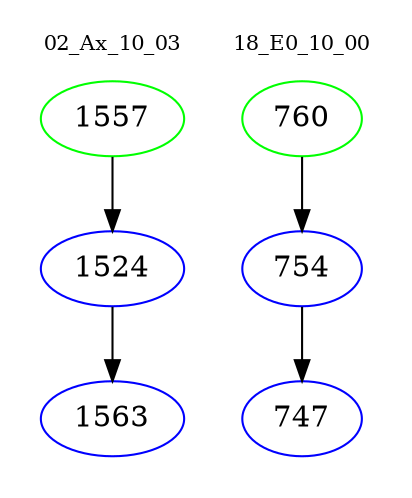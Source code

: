 digraph{
subgraph cluster_0 {
color = white
label = "02_Ax_10_03";
fontsize=10;
T0_1557 [label="1557", color="green"]
T0_1557 -> T0_1524 [color="black"]
T0_1524 [label="1524", color="blue"]
T0_1524 -> T0_1563 [color="black"]
T0_1563 [label="1563", color="blue"]
}
subgraph cluster_1 {
color = white
label = "18_E0_10_00";
fontsize=10;
T1_760 [label="760", color="green"]
T1_760 -> T1_754 [color="black"]
T1_754 [label="754", color="blue"]
T1_754 -> T1_747 [color="black"]
T1_747 [label="747", color="blue"]
}
}
